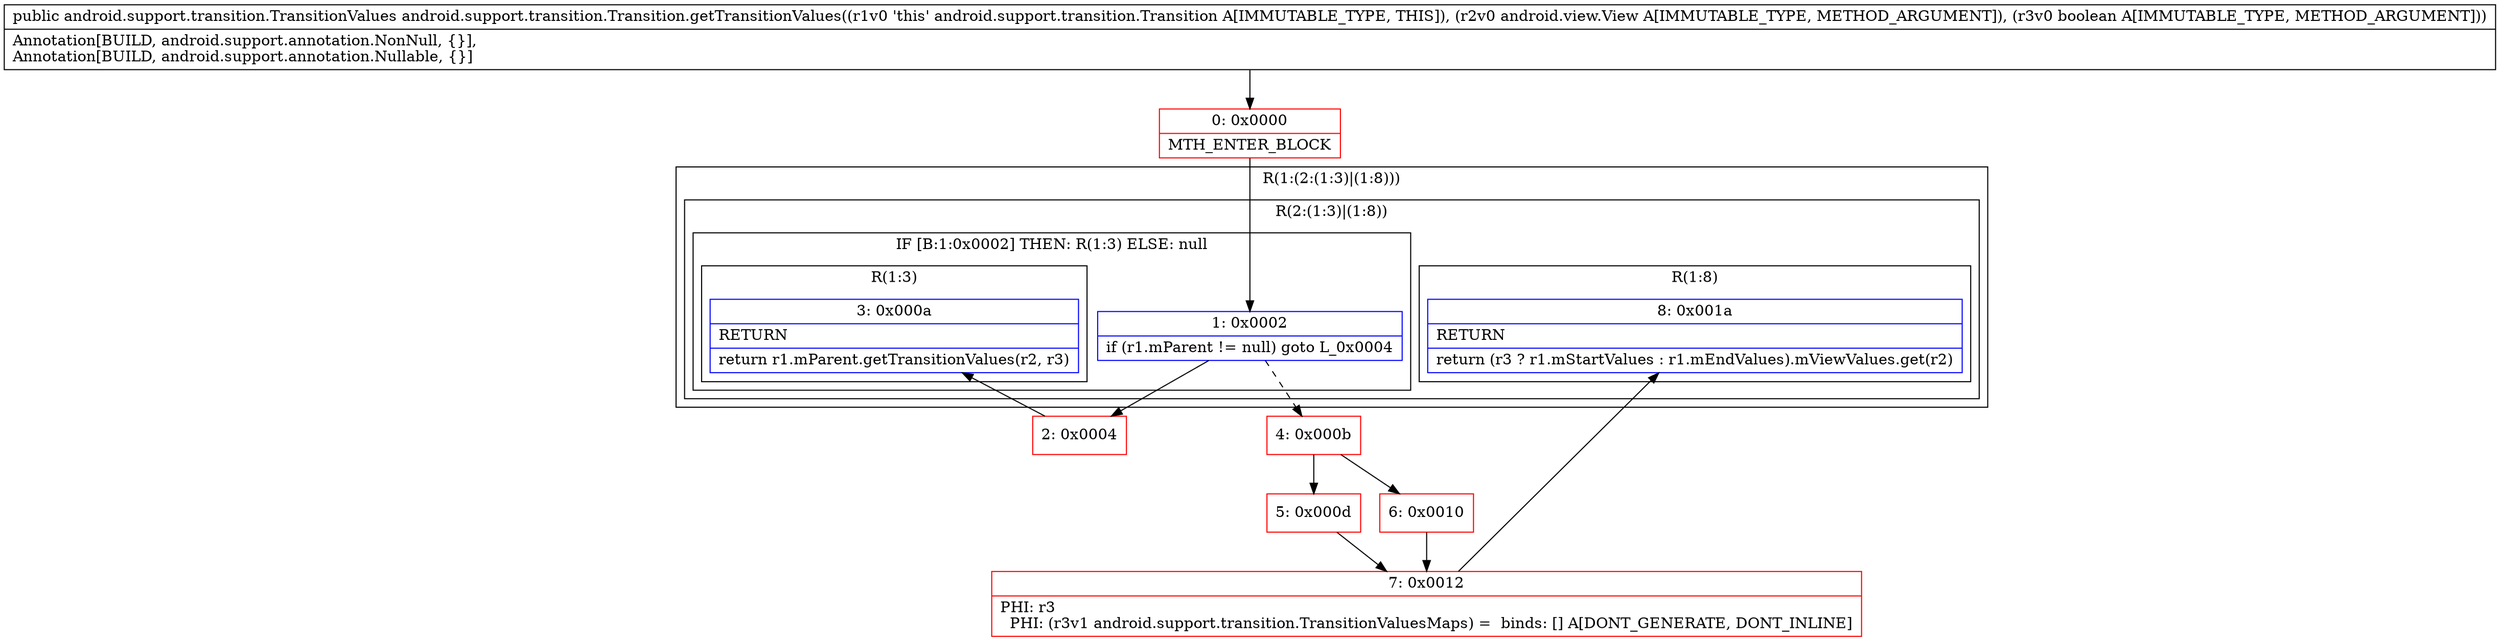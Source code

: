 digraph "CFG forandroid.support.transition.Transition.getTransitionValues(Landroid\/view\/View;Z)Landroid\/support\/transition\/TransitionValues;" {
subgraph cluster_Region_2107325175 {
label = "R(1:(2:(1:3)|(1:8)))";
node [shape=record,color=blue];
subgraph cluster_Region_1968526554 {
label = "R(2:(1:3)|(1:8))";
node [shape=record,color=blue];
subgraph cluster_IfRegion_66281685 {
label = "IF [B:1:0x0002] THEN: R(1:3) ELSE: null";
node [shape=record,color=blue];
Node_1 [shape=record,label="{1\:\ 0x0002|if (r1.mParent != null) goto L_0x0004\l}"];
subgraph cluster_Region_793113334 {
label = "R(1:3)";
node [shape=record,color=blue];
Node_3 [shape=record,label="{3\:\ 0x000a|RETURN\l|return r1.mParent.getTransitionValues(r2, r3)\l}"];
}
}
subgraph cluster_Region_195901803 {
label = "R(1:8)";
node [shape=record,color=blue];
Node_8 [shape=record,label="{8\:\ 0x001a|RETURN\l|return (r3 ? r1.mStartValues : r1.mEndValues).mViewValues.get(r2)\l}"];
}
}
}
Node_0 [shape=record,color=red,label="{0\:\ 0x0000|MTH_ENTER_BLOCK\l}"];
Node_2 [shape=record,color=red,label="{2\:\ 0x0004}"];
Node_4 [shape=record,color=red,label="{4\:\ 0x000b}"];
Node_5 [shape=record,color=red,label="{5\:\ 0x000d}"];
Node_6 [shape=record,color=red,label="{6\:\ 0x0010}"];
Node_7 [shape=record,color=red,label="{7\:\ 0x0012|PHI: r3 \l  PHI: (r3v1 android.support.transition.TransitionValuesMaps) =  binds: [] A[DONT_GENERATE, DONT_INLINE]\l}"];
MethodNode[shape=record,label="{public android.support.transition.TransitionValues android.support.transition.Transition.getTransitionValues((r1v0 'this' android.support.transition.Transition A[IMMUTABLE_TYPE, THIS]), (r2v0 android.view.View A[IMMUTABLE_TYPE, METHOD_ARGUMENT]), (r3v0 boolean A[IMMUTABLE_TYPE, METHOD_ARGUMENT]))  | Annotation[BUILD, android.support.annotation.NonNull, \{\}], \lAnnotation[BUILD, android.support.annotation.Nullable, \{\}]\l}"];
MethodNode -> Node_0;
Node_1 -> Node_2;
Node_1 -> Node_4[style=dashed];
Node_0 -> Node_1;
Node_2 -> Node_3;
Node_4 -> Node_5;
Node_4 -> Node_6;
Node_5 -> Node_7;
Node_6 -> Node_7;
Node_7 -> Node_8;
}

